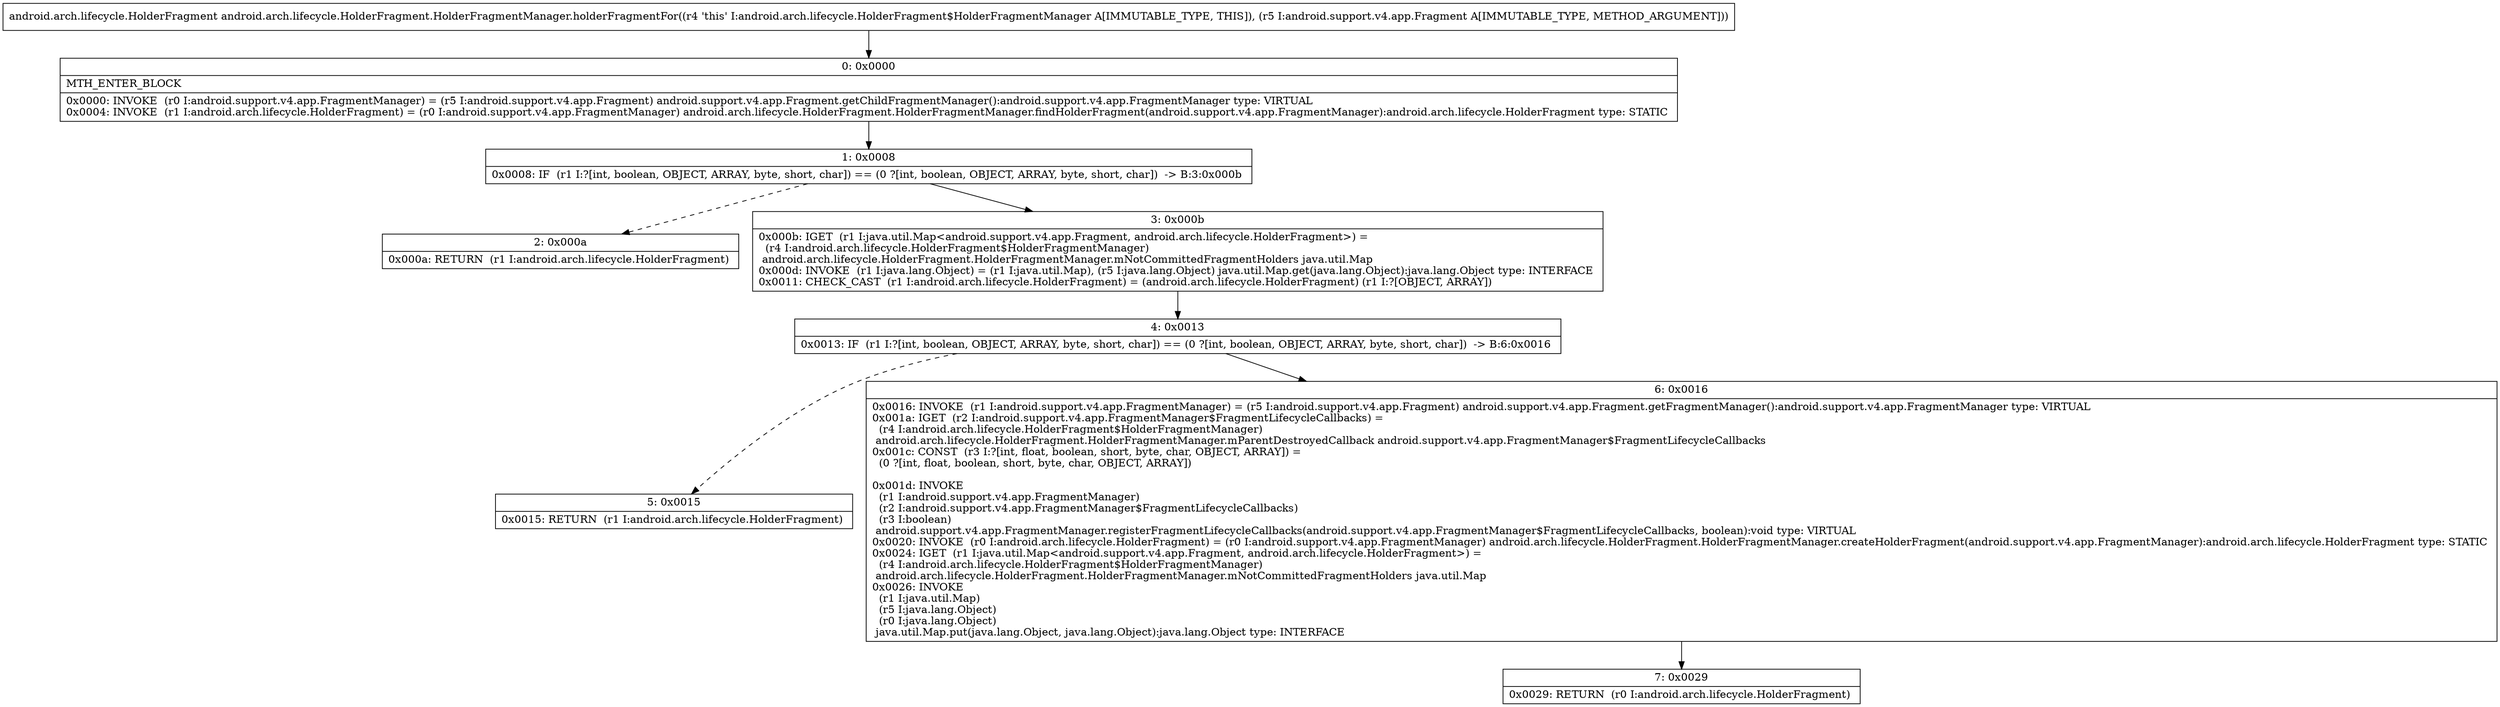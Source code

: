 digraph "CFG forandroid.arch.lifecycle.HolderFragment.HolderFragmentManager.holderFragmentFor(Landroid\/support\/v4\/app\/Fragment;)Landroid\/arch\/lifecycle\/HolderFragment;" {
Node_0 [shape=record,label="{0\:\ 0x0000|MTH_ENTER_BLOCK\l|0x0000: INVOKE  (r0 I:android.support.v4.app.FragmentManager) = (r5 I:android.support.v4.app.Fragment) android.support.v4.app.Fragment.getChildFragmentManager():android.support.v4.app.FragmentManager type: VIRTUAL \l0x0004: INVOKE  (r1 I:android.arch.lifecycle.HolderFragment) = (r0 I:android.support.v4.app.FragmentManager) android.arch.lifecycle.HolderFragment.HolderFragmentManager.findHolderFragment(android.support.v4.app.FragmentManager):android.arch.lifecycle.HolderFragment type: STATIC \l}"];
Node_1 [shape=record,label="{1\:\ 0x0008|0x0008: IF  (r1 I:?[int, boolean, OBJECT, ARRAY, byte, short, char]) == (0 ?[int, boolean, OBJECT, ARRAY, byte, short, char])  \-\> B:3:0x000b \l}"];
Node_2 [shape=record,label="{2\:\ 0x000a|0x000a: RETURN  (r1 I:android.arch.lifecycle.HolderFragment) \l}"];
Node_3 [shape=record,label="{3\:\ 0x000b|0x000b: IGET  (r1 I:java.util.Map\<android.support.v4.app.Fragment, android.arch.lifecycle.HolderFragment\>) = \l  (r4 I:android.arch.lifecycle.HolderFragment$HolderFragmentManager)\l android.arch.lifecycle.HolderFragment.HolderFragmentManager.mNotCommittedFragmentHolders java.util.Map \l0x000d: INVOKE  (r1 I:java.lang.Object) = (r1 I:java.util.Map), (r5 I:java.lang.Object) java.util.Map.get(java.lang.Object):java.lang.Object type: INTERFACE \l0x0011: CHECK_CAST  (r1 I:android.arch.lifecycle.HolderFragment) = (android.arch.lifecycle.HolderFragment) (r1 I:?[OBJECT, ARRAY]) \l}"];
Node_4 [shape=record,label="{4\:\ 0x0013|0x0013: IF  (r1 I:?[int, boolean, OBJECT, ARRAY, byte, short, char]) == (0 ?[int, boolean, OBJECT, ARRAY, byte, short, char])  \-\> B:6:0x0016 \l}"];
Node_5 [shape=record,label="{5\:\ 0x0015|0x0015: RETURN  (r1 I:android.arch.lifecycle.HolderFragment) \l}"];
Node_6 [shape=record,label="{6\:\ 0x0016|0x0016: INVOKE  (r1 I:android.support.v4.app.FragmentManager) = (r5 I:android.support.v4.app.Fragment) android.support.v4.app.Fragment.getFragmentManager():android.support.v4.app.FragmentManager type: VIRTUAL \l0x001a: IGET  (r2 I:android.support.v4.app.FragmentManager$FragmentLifecycleCallbacks) = \l  (r4 I:android.arch.lifecycle.HolderFragment$HolderFragmentManager)\l android.arch.lifecycle.HolderFragment.HolderFragmentManager.mParentDestroyedCallback android.support.v4.app.FragmentManager$FragmentLifecycleCallbacks \l0x001c: CONST  (r3 I:?[int, float, boolean, short, byte, char, OBJECT, ARRAY]) = \l  (0 ?[int, float, boolean, short, byte, char, OBJECT, ARRAY])\l \l0x001d: INVOKE  \l  (r1 I:android.support.v4.app.FragmentManager)\l  (r2 I:android.support.v4.app.FragmentManager$FragmentLifecycleCallbacks)\l  (r3 I:boolean)\l android.support.v4.app.FragmentManager.registerFragmentLifecycleCallbacks(android.support.v4.app.FragmentManager$FragmentLifecycleCallbacks, boolean):void type: VIRTUAL \l0x0020: INVOKE  (r0 I:android.arch.lifecycle.HolderFragment) = (r0 I:android.support.v4.app.FragmentManager) android.arch.lifecycle.HolderFragment.HolderFragmentManager.createHolderFragment(android.support.v4.app.FragmentManager):android.arch.lifecycle.HolderFragment type: STATIC \l0x0024: IGET  (r1 I:java.util.Map\<android.support.v4.app.Fragment, android.arch.lifecycle.HolderFragment\>) = \l  (r4 I:android.arch.lifecycle.HolderFragment$HolderFragmentManager)\l android.arch.lifecycle.HolderFragment.HolderFragmentManager.mNotCommittedFragmentHolders java.util.Map \l0x0026: INVOKE  \l  (r1 I:java.util.Map)\l  (r5 I:java.lang.Object)\l  (r0 I:java.lang.Object)\l java.util.Map.put(java.lang.Object, java.lang.Object):java.lang.Object type: INTERFACE \l}"];
Node_7 [shape=record,label="{7\:\ 0x0029|0x0029: RETURN  (r0 I:android.arch.lifecycle.HolderFragment) \l}"];
MethodNode[shape=record,label="{android.arch.lifecycle.HolderFragment android.arch.lifecycle.HolderFragment.HolderFragmentManager.holderFragmentFor((r4 'this' I:android.arch.lifecycle.HolderFragment$HolderFragmentManager A[IMMUTABLE_TYPE, THIS]), (r5 I:android.support.v4.app.Fragment A[IMMUTABLE_TYPE, METHOD_ARGUMENT])) }"];
MethodNode -> Node_0;
Node_0 -> Node_1;
Node_1 -> Node_2[style=dashed];
Node_1 -> Node_3;
Node_3 -> Node_4;
Node_4 -> Node_5[style=dashed];
Node_4 -> Node_6;
Node_6 -> Node_7;
}

